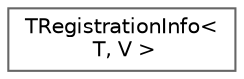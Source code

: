 digraph "Graphical Class Hierarchy"
{
 // INTERACTIVE_SVG=YES
 // LATEX_PDF_SIZE
  bgcolor="transparent";
  edge [fontname=Helvetica,fontsize=10,labelfontname=Helvetica,labelfontsize=10];
  node [fontname=Helvetica,fontsize=10,shape=box,height=0.2,width=0.4];
  rankdir="LR";
  Node0 [id="Node000000",label="TRegistrationInfo\<\l T, V \>",height=0.2,width=0.4,color="grey40", fillcolor="white", style="filled",URL="$df/d76/structTRegistrationInfo.html",tooltip="Structure that represents the registration information for a given class, structure,..."];
}
